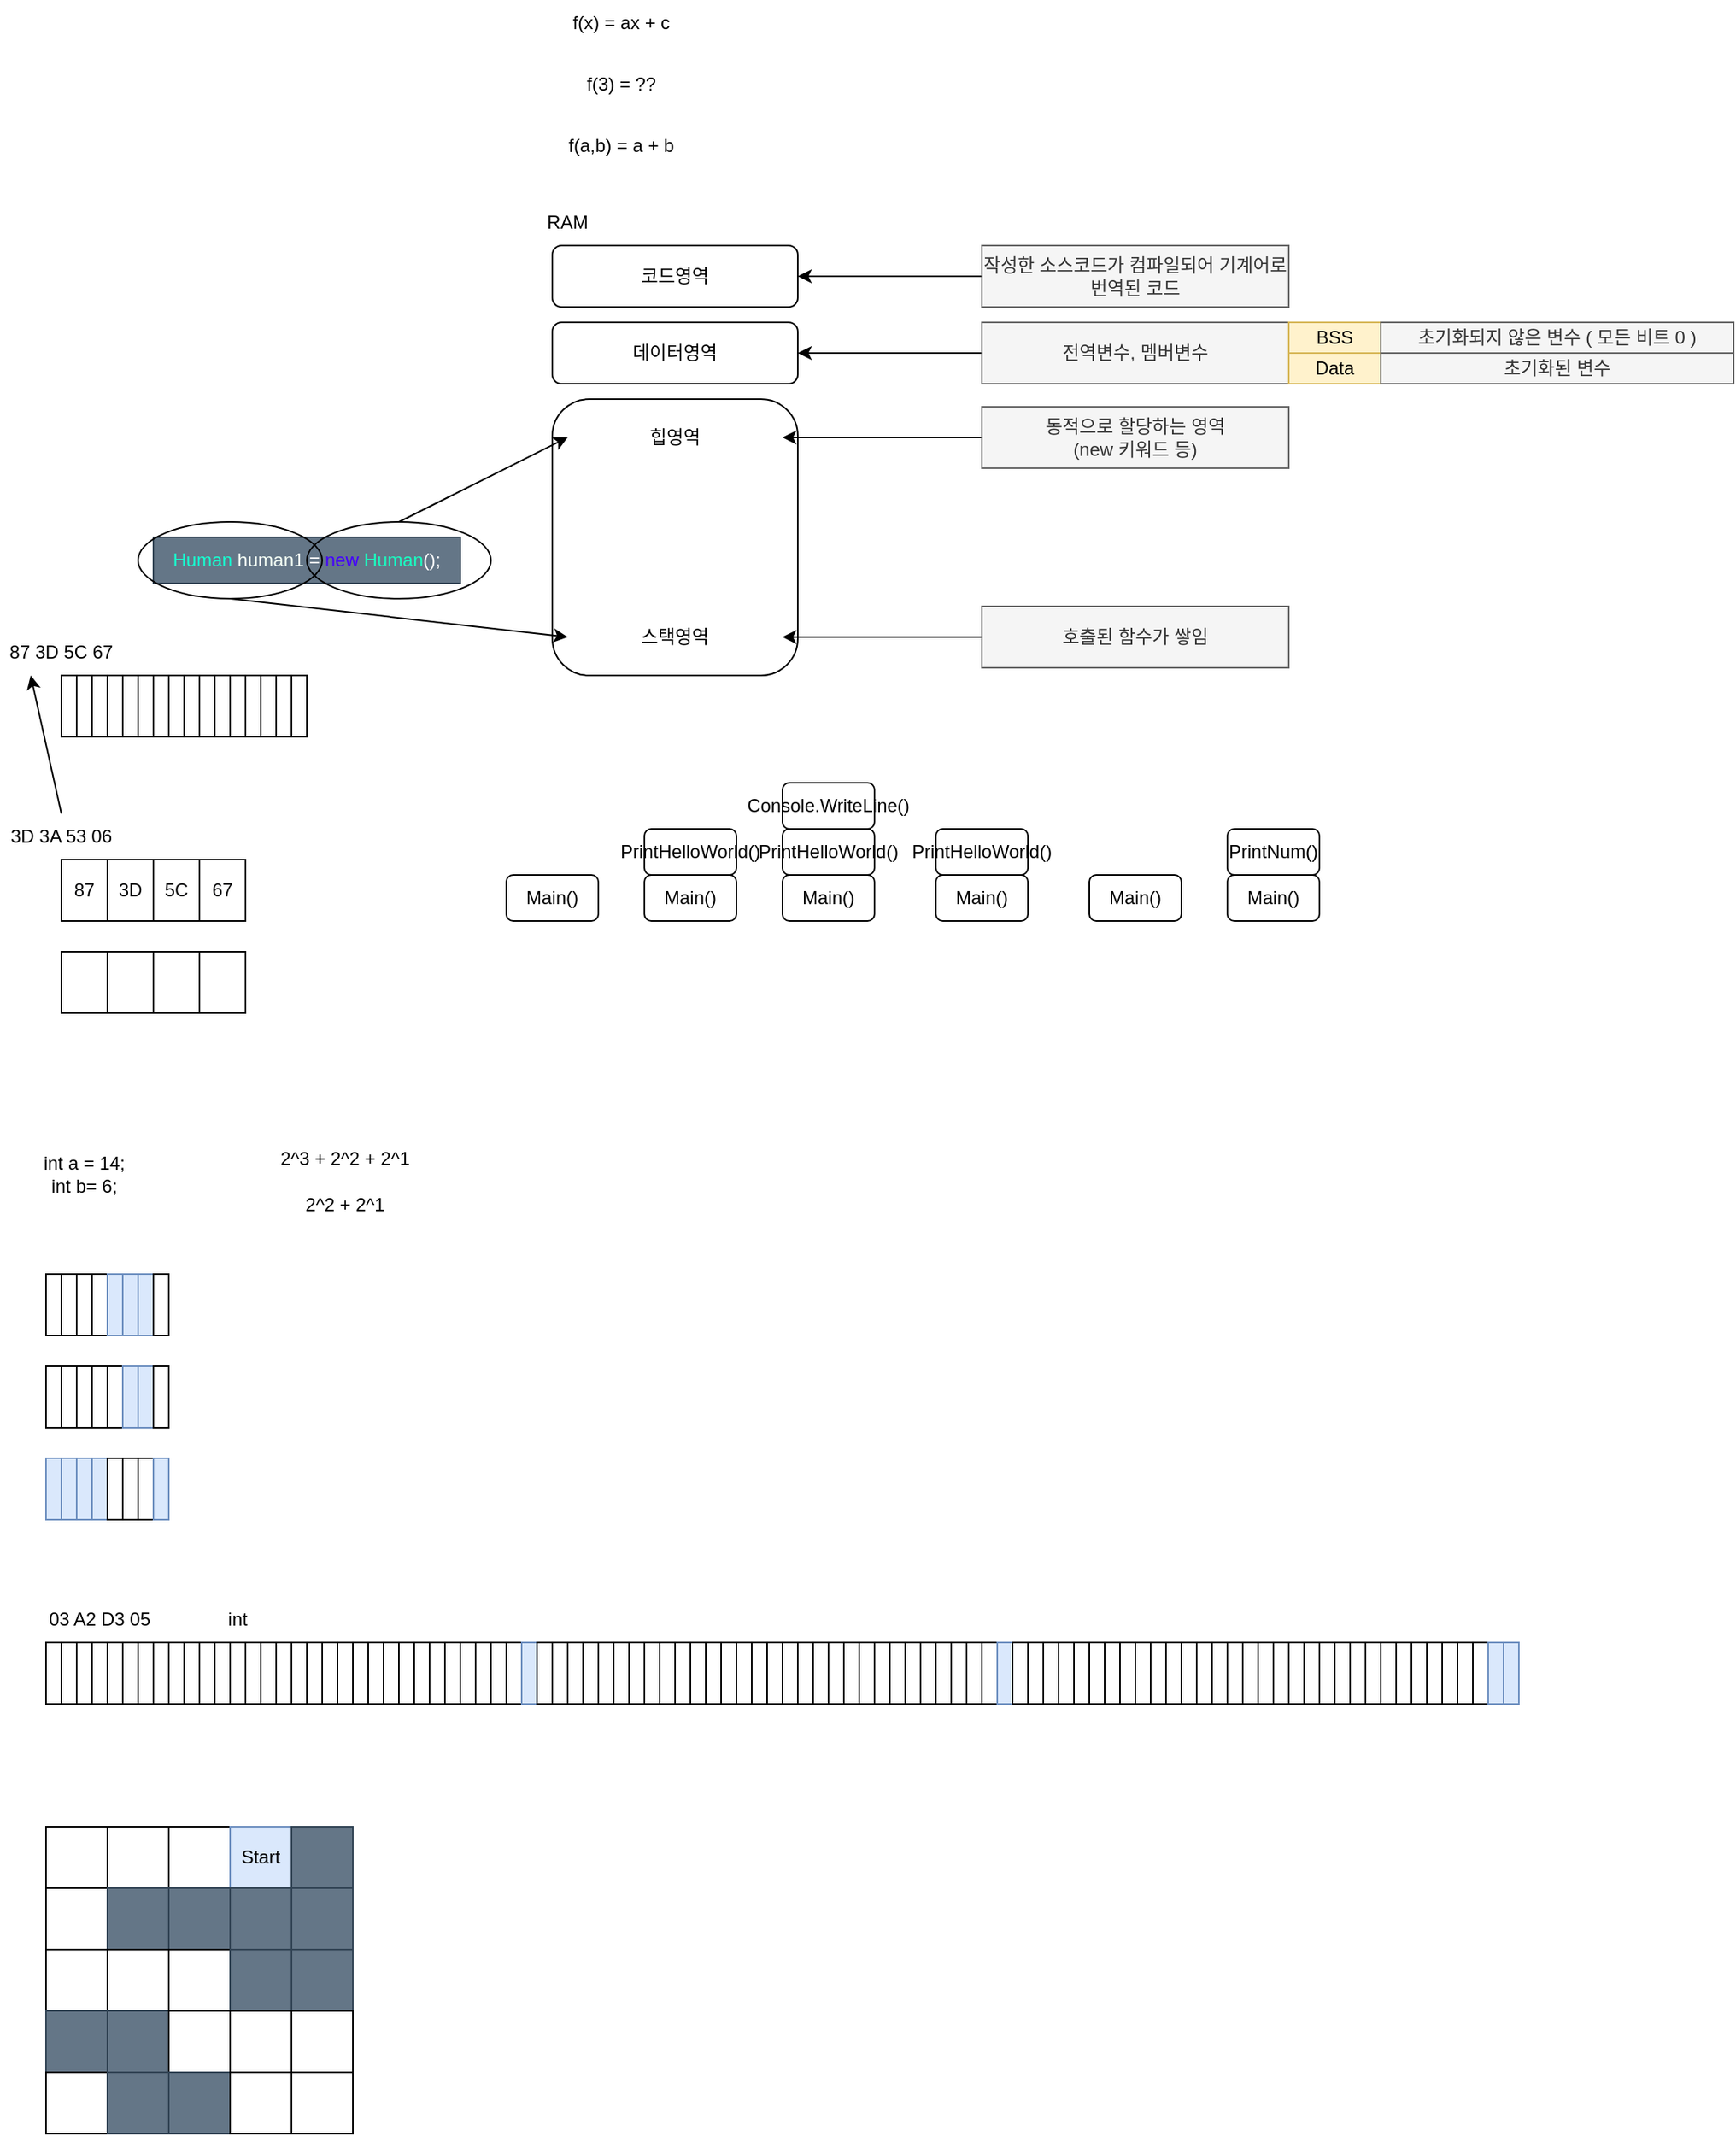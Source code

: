<mxfile version="20.0.3" type="device"><diagram id="a_ahPQTguZi4QuuoHDHk" name="Page-1"><mxGraphModel dx="782" dy="468" grid="1" gridSize="10" guides="1" tooltips="1" connect="1" arrows="1" fold="1" page="1" pageScale="1" pageWidth="827" pageHeight="1169" math="0" shadow="0"><root><mxCell id="0"/><mxCell id="1" parent="0"/><mxCell id="tmlD9ux4jTEtxdXnw0fW-1" value="f(x) = ax + c" style="text;html=1;strokeColor=none;fillColor=none;align=center;verticalAlign=middle;whiteSpace=wrap;rounded=0;" parent="1" vertex="1"><mxGeometry x="330" y="10" width="170" height="30" as="geometry"/></mxCell><mxCell id="tmlD9ux4jTEtxdXnw0fW-2" value="f(3) = ??" style="text;html=1;strokeColor=none;fillColor=none;align=center;verticalAlign=middle;whiteSpace=wrap;rounded=0;" parent="1" vertex="1"><mxGeometry x="330" y="50" width="170" height="30" as="geometry"/></mxCell><mxCell id="tmlD9ux4jTEtxdXnw0fW-3" value="f(a,b) = a + b" style="text;html=1;strokeColor=none;fillColor=none;align=center;verticalAlign=middle;whiteSpace=wrap;rounded=0;" parent="1" vertex="1"><mxGeometry x="330" y="90" width="170" height="30" as="geometry"/></mxCell><mxCell id="jbgrNir4E03c6JGSmlri-2" value="코드영역" style="rounded=1;whiteSpace=wrap;html=1;" parent="1" vertex="1"><mxGeometry x="370" y="170" width="160" height="40" as="geometry"/></mxCell><mxCell id="jbgrNir4E03c6JGSmlri-3" value="데이터영역" style="rounded=1;whiteSpace=wrap;html=1;" parent="1" vertex="1"><mxGeometry x="370" y="220" width="160" height="40" as="geometry"/></mxCell><mxCell id="jbgrNir4E03c6JGSmlri-4" value="" style="rounded=1;whiteSpace=wrap;html=1;" parent="1" vertex="1"><mxGeometry x="370" y="270" width="160" height="180" as="geometry"/></mxCell><mxCell id="jbgrNir4E03c6JGSmlri-5" value="힙영역" style="text;html=1;strokeColor=none;fillColor=none;align=center;verticalAlign=middle;whiteSpace=wrap;rounded=0;" parent="1" vertex="1"><mxGeometry x="380" y="280" width="140" height="30" as="geometry"/></mxCell><mxCell id="jbgrNir4E03c6JGSmlri-7" value="스택영역" style="text;html=1;strokeColor=none;fillColor=none;align=center;verticalAlign=middle;whiteSpace=wrap;rounded=0;" parent="1" vertex="1"><mxGeometry x="380" y="410" width="140" height="30" as="geometry"/></mxCell><mxCell id="jbgrNir4E03c6JGSmlri-8" value="RAM" style="text;html=1;strokeColor=none;fillColor=none;align=center;verticalAlign=middle;whiteSpace=wrap;rounded=0;" parent="1" vertex="1"><mxGeometry x="350" y="140" width="60" height="30" as="geometry"/></mxCell><mxCell id="jbgrNir4E03c6JGSmlri-10" style="edgeStyle=orthogonalEdgeStyle;rounded=0;orthogonalLoop=1;jettySize=auto;html=1;entryX=1;entryY=0.5;entryDx=0;entryDy=0;" parent="1" source="jbgrNir4E03c6JGSmlri-9" target="jbgrNir4E03c6JGSmlri-2" edge="1"><mxGeometry relative="1" as="geometry"/></mxCell><mxCell id="jbgrNir4E03c6JGSmlri-9" value="작성한 소스코드가 컴파일되어 기계어로 번역된 코드" style="text;html=1;align=center;verticalAlign=middle;whiteSpace=wrap;rounded=0;fillColor=#f5f5f5;fontColor=#333333;strokeColor=#666666;" parent="1" vertex="1"><mxGeometry x="650" y="170" width="200" height="40" as="geometry"/></mxCell><mxCell id="jbgrNir4E03c6JGSmlri-12" style="edgeStyle=orthogonalEdgeStyle;rounded=0;orthogonalLoop=1;jettySize=auto;html=1;entryX=1;entryY=0.5;entryDx=0;entryDy=0;" parent="1" source="jbgrNir4E03c6JGSmlri-11" target="jbgrNir4E03c6JGSmlri-3" edge="1"><mxGeometry relative="1" as="geometry"/></mxCell><mxCell id="jbgrNir4E03c6JGSmlri-11" value="전역변수, 멤버변수" style="text;html=1;align=center;verticalAlign=middle;whiteSpace=wrap;rounded=0;fillColor=#f5f5f5;fontColor=#333333;strokeColor=#666666;" parent="1" vertex="1"><mxGeometry x="650" y="220" width="200" height="40" as="geometry"/></mxCell><mxCell id="jbgrNir4E03c6JGSmlri-14" style="edgeStyle=orthogonalEdgeStyle;rounded=0;orthogonalLoop=1;jettySize=auto;html=1;entryX=1;entryY=0.5;entryDx=0;entryDy=0;" parent="1" source="jbgrNir4E03c6JGSmlri-13" target="jbgrNir4E03c6JGSmlri-7" edge="1"><mxGeometry relative="1" as="geometry"/></mxCell><mxCell id="jbgrNir4E03c6JGSmlri-13" value="호출된 함수가 쌓임" style="text;html=1;align=center;verticalAlign=middle;whiteSpace=wrap;rounded=0;fillColor=#f5f5f5;fontColor=#333333;strokeColor=#666666;" parent="1" vertex="1"><mxGeometry x="650" y="405" width="200" height="40" as="geometry"/></mxCell><mxCell id="jbgrNir4E03c6JGSmlri-15" value="Main()" style="rounded=1;whiteSpace=wrap;html=1;" parent="1" vertex="1"><mxGeometry x="340" y="580" width="60" height="30" as="geometry"/></mxCell><mxCell id="jbgrNir4E03c6JGSmlri-19" value="Main()" style="rounded=1;whiteSpace=wrap;html=1;" parent="1" vertex="1"><mxGeometry x="520" y="580" width="60" height="30" as="geometry"/></mxCell><mxCell id="jbgrNir4E03c6JGSmlri-20" value="PrintHelloWorld()" style="rounded=1;whiteSpace=wrap;html=1;" parent="1" vertex="1"><mxGeometry x="520" y="550" width="60" height="30" as="geometry"/></mxCell><mxCell id="jbgrNir4E03c6JGSmlri-21" value="Console.WriteLine()" style="rounded=1;whiteSpace=wrap;html=1;" parent="1" vertex="1"><mxGeometry x="520" y="520" width="60" height="30" as="geometry"/></mxCell><mxCell id="jbgrNir4E03c6JGSmlri-22" value="Main()" style="rounded=1;whiteSpace=wrap;html=1;" parent="1" vertex="1"><mxGeometry x="430" y="580" width="60" height="30" as="geometry"/></mxCell><mxCell id="jbgrNir4E03c6JGSmlri-23" value="PrintHelloWorld()" style="rounded=1;whiteSpace=wrap;html=1;" parent="1" vertex="1"><mxGeometry x="430" y="550" width="60" height="30" as="geometry"/></mxCell><mxCell id="jbgrNir4E03c6JGSmlri-24" value="Main()" style="rounded=1;whiteSpace=wrap;html=1;" parent="1" vertex="1"><mxGeometry x="620" y="580" width="60" height="30" as="geometry"/></mxCell><mxCell id="jbgrNir4E03c6JGSmlri-25" value="PrintHelloWorld()" style="rounded=1;whiteSpace=wrap;html=1;" parent="1" vertex="1"><mxGeometry x="620" y="550" width="60" height="30" as="geometry"/></mxCell><mxCell id="jbgrNir4E03c6JGSmlri-27" value="Main()" style="rounded=1;whiteSpace=wrap;html=1;" parent="1" vertex="1"><mxGeometry x="720" y="580" width="60" height="30" as="geometry"/></mxCell><mxCell id="jbgrNir4E03c6JGSmlri-29" value="Main()" style="rounded=1;whiteSpace=wrap;html=1;" parent="1" vertex="1"><mxGeometry x="810" y="580" width="60" height="30" as="geometry"/></mxCell><mxCell id="jbgrNir4E03c6JGSmlri-30" value="PrintNum()" style="rounded=1;whiteSpace=wrap;html=1;" parent="1" vertex="1"><mxGeometry x="810" y="550" width="60" height="30" as="geometry"/></mxCell><mxCell id="jbgrNir4E03c6JGSmlri-32" style="edgeStyle=orthogonalEdgeStyle;rounded=0;orthogonalLoop=1;jettySize=auto;html=1;" parent="1" source="jbgrNir4E03c6JGSmlri-31" target="jbgrNir4E03c6JGSmlri-5" edge="1"><mxGeometry relative="1" as="geometry"/></mxCell><mxCell id="jbgrNir4E03c6JGSmlri-31" value="동적으로 할당하는 영역 &lt;br&gt;(new 키워드 등)" style="text;html=1;align=center;verticalAlign=middle;whiteSpace=wrap;rounded=0;fillColor=#f5f5f5;fontColor=#333333;strokeColor=#666666;" parent="1" vertex="1"><mxGeometry x="650" y="275" width="200" height="40" as="geometry"/></mxCell><mxCell id="jbgrNir4E03c6JGSmlri-33" value="&lt;font color=&quot;#17ffd1&quot;&gt;Human&lt;/font&gt; &lt;font color=&quot;#f5fff6&quot;&gt;human1&lt;/font&gt; = &lt;font color=&quot;#4400ff&quot;&gt;new &lt;/font&gt;&lt;font color=&quot;#19ffc2&quot;&gt;Human&lt;/font&gt;();" style="text;html=1;strokeColor=#314354;fillColor=#647687;align=center;verticalAlign=middle;whiteSpace=wrap;rounded=0;fontColor=#ffffff;" parent="1" vertex="1"><mxGeometry x="110" y="360" width="200" height="30" as="geometry"/></mxCell><mxCell id="jbgrNir4E03c6JGSmlri-34" value="" style="ellipse;whiteSpace=wrap;html=1;fontColor=#19FFC2;fillColor=none;" parent="1" vertex="1"><mxGeometry x="100" y="350" width="120" height="50" as="geometry"/></mxCell><mxCell id="jbgrNir4E03c6JGSmlri-35" value="" style="endArrow=classic;html=1;rounded=0;fontColor=#19FFC2;exitX=0.5;exitY=1;exitDx=0;exitDy=0;entryX=0;entryY=0.5;entryDx=0;entryDy=0;" parent="1" source="jbgrNir4E03c6JGSmlri-34" target="jbgrNir4E03c6JGSmlri-7" edge="1"><mxGeometry width="50" height="50" relative="1" as="geometry"><mxPoint x="450" y="420" as="sourcePoint"/><mxPoint x="500" y="370" as="targetPoint"/></mxGeometry></mxCell><mxCell id="jbgrNir4E03c6JGSmlri-36" value="" style="ellipse;whiteSpace=wrap;html=1;fontColor=#19FFC2;fillColor=none;" parent="1" vertex="1"><mxGeometry x="210" y="350" width="120" height="50" as="geometry"/></mxCell><mxCell id="jbgrNir4E03c6JGSmlri-37" value="" style="endArrow=classic;html=1;rounded=0;fontColor=#19FFC2;exitX=0.5;exitY=0;exitDx=0;exitDy=0;entryX=0;entryY=0.5;entryDx=0;entryDy=0;" parent="1" source="jbgrNir4E03c6JGSmlri-36" target="jbgrNir4E03c6JGSmlri-5" edge="1"><mxGeometry width="50" height="50" relative="1" as="geometry"><mxPoint x="450" y="420" as="sourcePoint"/><mxPoint x="500" y="370" as="targetPoint"/></mxGeometry></mxCell><mxCell id="jbgrNir4E03c6JGSmlri-41" value="87" style="rounded=0;whiteSpace=wrap;html=1;fontColor=#09090A;fillColor=none;" parent="1" vertex="1"><mxGeometry x="50" y="570" width="30" height="40" as="geometry"/></mxCell><mxCell id="jbgrNir4E03c6JGSmlri-42" value="" style="rounded=0;whiteSpace=wrap;html=1;fontColor=#19FFC2;fillColor=none;" parent="1" vertex="1"><mxGeometry x="50" y="450" width="10" height="40" as="geometry"/></mxCell><mxCell id="jbgrNir4E03c6JGSmlri-43" value="" style="rounded=0;whiteSpace=wrap;html=1;fontColor=#19FFC2;fillColor=none;" parent="1" vertex="1"><mxGeometry x="60" y="450" width="10" height="40" as="geometry"/></mxCell><mxCell id="jbgrNir4E03c6JGSmlri-44" value="" style="rounded=0;whiteSpace=wrap;html=1;fontColor=#19FFC2;fillColor=none;" parent="1" vertex="1"><mxGeometry x="70" y="450" width="10" height="40" as="geometry"/></mxCell><mxCell id="jbgrNir4E03c6JGSmlri-45" value="" style="rounded=0;whiteSpace=wrap;html=1;fontColor=#19FFC2;fillColor=none;" parent="1" vertex="1"><mxGeometry x="80" y="450" width="10" height="40" as="geometry"/></mxCell><mxCell id="jbgrNir4E03c6JGSmlri-46" value="" style="rounded=0;whiteSpace=wrap;html=1;fontColor=#19FFC2;fillColor=none;" parent="1" vertex="1"><mxGeometry x="90" y="450" width="10" height="40" as="geometry"/></mxCell><mxCell id="jbgrNir4E03c6JGSmlri-47" value="" style="rounded=0;whiteSpace=wrap;html=1;fontColor=#19FFC2;fillColor=none;" parent="1" vertex="1"><mxGeometry x="100" y="450" width="10" height="40" as="geometry"/></mxCell><mxCell id="jbgrNir4E03c6JGSmlri-48" value="" style="rounded=0;whiteSpace=wrap;html=1;fontColor=#19FFC2;fillColor=none;" parent="1" vertex="1"><mxGeometry x="110" y="450" width="10" height="40" as="geometry"/></mxCell><mxCell id="jbgrNir4E03c6JGSmlri-49" value="" style="rounded=0;whiteSpace=wrap;html=1;fontColor=#19FFC2;fillColor=none;" parent="1" vertex="1"><mxGeometry x="120" y="450" width="10" height="40" as="geometry"/></mxCell><mxCell id="jbgrNir4E03c6JGSmlri-50" value="" style="rounded=0;whiteSpace=wrap;html=1;fontColor=#19FFC2;fillColor=none;" parent="1" vertex="1"><mxGeometry x="130" y="450" width="10" height="40" as="geometry"/></mxCell><mxCell id="jbgrNir4E03c6JGSmlri-51" value="" style="rounded=0;whiteSpace=wrap;html=1;fontColor=#19FFC2;fillColor=none;" parent="1" vertex="1"><mxGeometry x="140" y="450" width="10" height="40" as="geometry"/></mxCell><mxCell id="jbgrNir4E03c6JGSmlri-52" value="" style="rounded=0;whiteSpace=wrap;html=1;fontColor=#19FFC2;fillColor=none;" parent="1" vertex="1"><mxGeometry x="150" y="450" width="10" height="40" as="geometry"/></mxCell><mxCell id="jbgrNir4E03c6JGSmlri-53" value="" style="rounded=0;whiteSpace=wrap;html=1;fontColor=#19FFC2;fillColor=none;" parent="1" vertex="1"><mxGeometry x="160" y="450" width="10" height="40" as="geometry"/></mxCell><mxCell id="jbgrNir4E03c6JGSmlri-54" value="" style="rounded=0;whiteSpace=wrap;html=1;fontColor=#19FFC2;fillColor=none;" parent="1" vertex="1"><mxGeometry x="170" y="450" width="10" height="40" as="geometry"/></mxCell><mxCell id="jbgrNir4E03c6JGSmlri-55" value="" style="rounded=0;whiteSpace=wrap;html=1;fontColor=#19FFC2;fillColor=none;" parent="1" vertex="1"><mxGeometry x="180" y="450" width="10" height="40" as="geometry"/></mxCell><mxCell id="jbgrNir4E03c6JGSmlri-56" value="" style="rounded=0;whiteSpace=wrap;html=1;fontColor=#19FFC2;fillColor=none;" parent="1" vertex="1"><mxGeometry x="190" y="450" width="10" height="40" as="geometry"/></mxCell><mxCell id="jbgrNir4E03c6JGSmlri-57" value="" style="rounded=0;whiteSpace=wrap;html=1;fontColor=#19FFC2;fillColor=none;" parent="1" vertex="1"><mxGeometry x="200" y="450" width="10" height="40" as="geometry"/></mxCell><mxCell id="jbgrNir4E03c6JGSmlri-58" value="3D 3A 53 06" style="text;html=1;strokeColor=none;fillColor=none;align=center;verticalAlign=middle;whiteSpace=wrap;rounded=0;fontColor=#000000;" parent="1" vertex="1"><mxGeometry x="10" y="540" width="80" height="30" as="geometry"/></mxCell><mxCell id="jbgrNir4E03c6JGSmlri-59" value="87 3D 5C 67" style="text;html=1;strokeColor=none;fillColor=none;align=center;verticalAlign=middle;whiteSpace=wrap;rounded=0;fontColor=#000000;" parent="1" vertex="1"><mxGeometry x="10" y="420" width="80" height="30" as="geometry"/></mxCell><mxCell id="jbgrNir4E03c6JGSmlri-61" value="" style="endArrow=classic;html=1;rounded=0;fontColor=#000000;exitX=0.5;exitY=0;exitDx=0;exitDy=0;entryX=0.25;entryY=1;entryDx=0;entryDy=0;" parent="1" source="jbgrNir4E03c6JGSmlri-58" target="jbgrNir4E03c6JGSmlri-59" edge="1"><mxGeometry width="50" height="50" relative="1" as="geometry"><mxPoint x="200" y="540" as="sourcePoint"/><mxPoint x="330" y="420" as="targetPoint"/></mxGeometry></mxCell><mxCell id="jbgrNir4E03c6JGSmlri-62" value="3D" style="rounded=0;whiteSpace=wrap;html=1;fontColor=#09090A;fillColor=none;" parent="1" vertex="1"><mxGeometry x="80" y="570" width="30" height="40" as="geometry"/></mxCell><mxCell id="jbgrNir4E03c6JGSmlri-63" value="5C" style="rounded=0;whiteSpace=wrap;html=1;fontColor=#09090A;fillColor=none;" parent="1" vertex="1"><mxGeometry x="110" y="570" width="30" height="40" as="geometry"/></mxCell><mxCell id="jbgrNir4E03c6JGSmlri-64" value="67" style="rounded=0;whiteSpace=wrap;html=1;fontColor=#09090A;fillColor=none;" parent="1" vertex="1"><mxGeometry x="140" y="570" width="30" height="40" as="geometry"/></mxCell><mxCell id="jbgrNir4E03c6JGSmlri-65" value="" style="rounded=0;whiteSpace=wrap;html=1;fontColor=#09090A;fillColor=none;" parent="1" vertex="1"><mxGeometry x="50" y="630" width="30" height="40" as="geometry"/></mxCell><mxCell id="jbgrNir4E03c6JGSmlri-66" value="" style="rounded=0;whiteSpace=wrap;html=1;fontColor=#09090A;fillColor=none;" parent="1" vertex="1"><mxGeometry x="80" y="630" width="30" height="40" as="geometry"/></mxCell><mxCell id="jbgrNir4E03c6JGSmlri-67" value="" style="rounded=0;whiteSpace=wrap;html=1;fontColor=#09090A;fillColor=none;" parent="1" vertex="1"><mxGeometry x="110" y="630" width="30" height="40" as="geometry"/></mxCell><mxCell id="jbgrNir4E03c6JGSmlri-68" value="" style="rounded=0;whiteSpace=wrap;html=1;fontColor=#09090A;fillColor=none;" parent="1" vertex="1"><mxGeometry x="140" y="630" width="30" height="40" as="geometry"/></mxCell><mxCell id="Fd-JroMLScFdDTLRKjD6-1" value="BSS" style="text;html=1;strokeColor=#d6b656;fillColor=#fff2cc;align=center;verticalAlign=middle;whiteSpace=wrap;rounded=0;" parent="1" vertex="1"><mxGeometry x="850" y="220" width="60" height="20" as="geometry"/></mxCell><mxCell id="Fd-JroMLScFdDTLRKjD6-2" value="Data" style="text;html=1;strokeColor=#d6b656;fillColor=#fff2cc;align=center;verticalAlign=middle;whiteSpace=wrap;rounded=0;" parent="1" vertex="1"><mxGeometry x="850" y="240" width="60" height="20" as="geometry"/></mxCell><mxCell id="Fd-JroMLScFdDTLRKjD6-3" value="초기화되지 않은 변수 ( 모든 비트 0 )" style="text;html=1;align=center;verticalAlign=middle;whiteSpace=wrap;rounded=0;fillColor=#f5f5f5;fontColor=#333333;strokeColor=#666666;" parent="1" vertex="1"><mxGeometry x="910" y="220" width="230" height="20" as="geometry"/></mxCell><mxCell id="Fd-JroMLScFdDTLRKjD6-4" value="초기화된 변수" style="text;html=1;align=center;verticalAlign=middle;whiteSpace=wrap;rounded=0;fillColor=#f5f5f5;fontColor=#333333;strokeColor=#666666;" parent="1" vertex="1"><mxGeometry x="910" y="240" width="230" height="20" as="geometry"/></mxCell><mxCell id="Fd-JroMLScFdDTLRKjD6-5" value="int a = 14;&lt;br&gt;int b= 6;" style="text;html=1;strokeColor=none;fillColor=none;align=center;verticalAlign=middle;whiteSpace=wrap;rounded=0;" parent="1" vertex="1"><mxGeometry x="35" y="760" width="60" height="30" as="geometry"/></mxCell><mxCell id="Fd-JroMLScFdDTLRKjD6-6" value="" style="rounded=0;whiteSpace=wrap;html=1;" parent="1" vertex="1"><mxGeometry x="40" y="840" width="10" height="40" as="geometry"/></mxCell><mxCell id="Fd-JroMLScFdDTLRKjD6-7" value="" style="rounded=0;whiteSpace=wrap;html=1;" parent="1" vertex="1"><mxGeometry x="50" y="840" width="10" height="40" as="geometry"/></mxCell><mxCell id="Fd-JroMLScFdDTLRKjD6-8" value="" style="rounded=0;whiteSpace=wrap;html=1;" parent="1" vertex="1"><mxGeometry x="60" y="840" width="10" height="40" as="geometry"/></mxCell><mxCell id="Fd-JroMLScFdDTLRKjD6-9" value="" style="rounded=0;whiteSpace=wrap;html=1;" parent="1" vertex="1"><mxGeometry x="70" y="840" width="10" height="40" as="geometry"/></mxCell><mxCell id="Fd-JroMLScFdDTLRKjD6-10" value="" style="rounded=0;whiteSpace=wrap;html=1;fillColor=#dae8fc;strokeColor=#6c8ebf;" parent="1" vertex="1"><mxGeometry x="80" y="840" width="10" height="40" as="geometry"/></mxCell><mxCell id="Fd-JroMLScFdDTLRKjD6-11" value="" style="rounded=0;whiteSpace=wrap;html=1;fillColor=#dae8fc;strokeColor=#6c8ebf;" parent="1" vertex="1"><mxGeometry x="90" y="840" width="10" height="40" as="geometry"/></mxCell><mxCell id="Fd-JroMLScFdDTLRKjD6-12" value="" style="rounded=0;whiteSpace=wrap;html=1;fillColor=#dae8fc;strokeColor=#6c8ebf;" parent="1" vertex="1"><mxGeometry x="100" y="840" width="10" height="40" as="geometry"/></mxCell><mxCell id="Fd-JroMLScFdDTLRKjD6-13" value="" style="rounded=0;whiteSpace=wrap;html=1;" parent="1" vertex="1"><mxGeometry x="110" y="840" width="10" height="40" as="geometry"/></mxCell><mxCell id="Fd-JroMLScFdDTLRKjD6-14" value="2^3 + 2^2 + 2^1" style="text;html=1;strokeColor=none;fillColor=none;align=center;verticalAlign=middle;whiteSpace=wrap;rounded=0;" parent="1" vertex="1"><mxGeometry x="180" y="750" width="110" height="30" as="geometry"/></mxCell><mxCell id="Fd-JroMLScFdDTLRKjD6-15" value="2^2 + 2^1" style="text;html=1;strokeColor=none;fillColor=none;align=center;verticalAlign=middle;whiteSpace=wrap;rounded=0;" parent="1" vertex="1"><mxGeometry x="180" y="780" width="110" height="30" as="geometry"/></mxCell><mxCell id="Fd-JroMLScFdDTLRKjD6-16" value="" style="rounded=0;whiteSpace=wrap;html=1;" parent="1" vertex="1"><mxGeometry x="40" y="900" width="10" height="40" as="geometry"/></mxCell><mxCell id="Fd-JroMLScFdDTLRKjD6-17" value="" style="rounded=0;whiteSpace=wrap;html=1;" parent="1" vertex="1"><mxGeometry x="50" y="900" width="10" height="40" as="geometry"/></mxCell><mxCell id="Fd-JroMLScFdDTLRKjD6-18" value="" style="rounded=0;whiteSpace=wrap;html=1;" parent="1" vertex="1"><mxGeometry x="60" y="900" width="10" height="40" as="geometry"/></mxCell><mxCell id="Fd-JroMLScFdDTLRKjD6-19" value="" style="rounded=0;whiteSpace=wrap;html=1;" parent="1" vertex="1"><mxGeometry x="70" y="900" width="10" height="40" as="geometry"/></mxCell><mxCell id="Fd-JroMLScFdDTLRKjD6-20" value="" style="rounded=0;whiteSpace=wrap;html=1;" parent="1" vertex="1"><mxGeometry x="80" y="900" width="10" height="40" as="geometry"/></mxCell><mxCell id="Fd-JroMLScFdDTLRKjD6-21" value="" style="rounded=0;whiteSpace=wrap;html=1;fillColor=#dae8fc;strokeColor=#6c8ebf;" parent="1" vertex="1"><mxGeometry x="90" y="900" width="10" height="40" as="geometry"/></mxCell><mxCell id="Fd-JroMLScFdDTLRKjD6-22" value="" style="rounded=0;whiteSpace=wrap;html=1;fillColor=#dae8fc;strokeColor=#6c8ebf;" parent="1" vertex="1"><mxGeometry x="100" y="900" width="10" height="40" as="geometry"/></mxCell><mxCell id="Fd-JroMLScFdDTLRKjD6-23" value="" style="rounded=0;whiteSpace=wrap;html=1;" parent="1" vertex="1"><mxGeometry x="110" y="900" width="10" height="40" as="geometry"/></mxCell><mxCell id="Fd-JroMLScFdDTLRKjD6-24" value="" style="rounded=0;whiteSpace=wrap;html=1;fillColor=#dae8fc;strokeColor=#6c8ebf;" parent="1" vertex="1"><mxGeometry x="40" y="960" width="10" height="40" as="geometry"/></mxCell><mxCell id="Fd-JroMLScFdDTLRKjD6-25" value="" style="rounded=0;whiteSpace=wrap;html=1;fillColor=#dae8fc;strokeColor=#6c8ebf;" parent="1" vertex="1"><mxGeometry x="50" y="960" width="10" height="40" as="geometry"/></mxCell><mxCell id="Fd-JroMLScFdDTLRKjD6-26" value="" style="rounded=0;whiteSpace=wrap;html=1;fillColor=#dae8fc;strokeColor=#6c8ebf;" parent="1" vertex="1"><mxGeometry x="60" y="960" width="10" height="40" as="geometry"/></mxCell><mxCell id="Fd-JroMLScFdDTLRKjD6-27" value="" style="rounded=0;whiteSpace=wrap;html=1;fillColor=#dae8fc;strokeColor=#6c8ebf;" parent="1" vertex="1"><mxGeometry x="70" y="960" width="10" height="40" as="geometry"/></mxCell><mxCell id="Fd-JroMLScFdDTLRKjD6-28" value="" style="rounded=0;whiteSpace=wrap;html=1;" parent="1" vertex="1"><mxGeometry x="80" y="960" width="10" height="40" as="geometry"/></mxCell><mxCell id="Fd-JroMLScFdDTLRKjD6-29" value="" style="rounded=0;whiteSpace=wrap;html=1;" parent="1" vertex="1"><mxGeometry x="90" y="960" width="10" height="40" as="geometry"/></mxCell><mxCell id="Fd-JroMLScFdDTLRKjD6-30" value="" style="rounded=0;whiteSpace=wrap;html=1;" parent="1" vertex="1"><mxGeometry x="100" y="960" width="10" height="40" as="geometry"/></mxCell><mxCell id="Fd-JroMLScFdDTLRKjD6-31" value="" style="rounded=0;whiteSpace=wrap;html=1;fillColor=#dae8fc;strokeColor=#6c8ebf;" parent="1" vertex="1"><mxGeometry x="110" y="960" width="10" height="40" as="geometry"/></mxCell><mxCell id="kUgQlTjE-qGRLvsf7IAG-2" value="" style="rounded=0;whiteSpace=wrap;html=1;" parent="1" vertex="1"><mxGeometry x="40" y="1080" width="10" height="40" as="geometry"/></mxCell><mxCell id="kUgQlTjE-qGRLvsf7IAG-3" value="" style="rounded=0;whiteSpace=wrap;html=1;" parent="1" vertex="1"><mxGeometry x="50" y="1080" width="10" height="40" as="geometry"/></mxCell><mxCell id="kUgQlTjE-qGRLvsf7IAG-4" value="" style="rounded=0;whiteSpace=wrap;html=1;" parent="1" vertex="1"><mxGeometry x="60" y="1080" width="10" height="40" as="geometry"/></mxCell><mxCell id="kUgQlTjE-qGRLvsf7IAG-5" value="" style="rounded=0;whiteSpace=wrap;html=1;" parent="1" vertex="1"><mxGeometry x="70" y="1080" width="10" height="40" as="geometry"/></mxCell><mxCell id="kUgQlTjE-qGRLvsf7IAG-6" value="" style="rounded=0;whiteSpace=wrap;html=1;" parent="1" vertex="1"><mxGeometry x="80" y="1080" width="10" height="40" as="geometry"/></mxCell><mxCell id="kUgQlTjE-qGRLvsf7IAG-7" value="" style="rounded=0;whiteSpace=wrap;html=1;" parent="1" vertex="1"><mxGeometry x="90" y="1080" width="10" height="40" as="geometry"/></mxCell><mxCell id="kUgQlTjE-qGRLvsf7IAG-8" value="" style="rounded=0;whiteSpace=wrap;html=1;" parent="1" vertex="1"><mxGeometry x="100" y="1080" width="10" height="40" as="geometry"/></mxCell><mxCell id="kUgQlTjE-qGRLvsf7IAG-9" value="" style="rounded=0;whiteSpace=wrap;html=1;" parent="1" vertex="1"><mxGeometry x="110" y="1080" width="10" height="40" as="geometry"/></mxCell><mxCell id="kUgQlTjE-qGRLvsf7IAG-11" value="int" style="text;html=1;strokeColor=none;fillColor=none;align=center;verticalAlign=middle;whiteSpace=wrap;rounded=0;" parent="1" vertex="1"><mxGeometry x="135" y="1050" width="60" height="30" as="geometry"/></mxCell><mxCell id="kUgQlTjE-qGRLvsf7IAG-12" value="" style="rounded=0;whiteSpace=wrap;html=1;" parent="1" vertex="1"><mxGeometry x="120" y="1080" width="10" height="40" as="geometry"/></mxCell><mxCell id="kUgQlTjE-qGRLvsf7IAG-13" value="" style="rounded=0;whiteSpace=wrap;html=1;" parent="1" vertex="1"><mxGeometry x="130" y="1080" width="10" height="40" as="geometry"/></mxCell><mxCell id="kUgQlTjE-qGRLvsf7IAG-14" value="" style="rounded=0;whiteSpace=wrap;html=1;" parent="1" vertex="1"><mxGeometry x="140" y="1080" width="10" height="40" as="geometry"/></mxCell><mxCell id="kUgQlTjE-qGRLvsf7IAG-15" value="" style="rounded=0;whiteSpace=wrap;html=1;" parent="1" vertex="1"><mxGeometry x="150" y="1080" width="10" height="40" as="geometry"/></mxCell><mxCell id="kUgQlTjE-qGRLvsf7IAG-16" value="" style="rounded=0;whiteSpace=wrap;html=1;" parent="1" vertex="1"><mxGeometry x="160" y="1080" width="10" height="40" as="geometry"/></mxCell><mxCell id="kUgQlTjE-qGRLvsf7IAG-17" value="" style="rounded=0;whiteSpace=wrap;html=1;" parent="1" vertex="1"><mxGeometry x="170" y="1080" width="10" height="40" as="geometry"/></mxCell><mxCell id="kUgQlTjE-qGRLvsf7IAG-18" value="" style="rounded=0;whiteSpace=wrap;html=1;" parent="1" vertex="1"><mxGeometry x="180" y="1080" width="10" height="40" as="geometry"/></mxCell><mxCell id="kUgQlTjE-qGRLvsf7IAG-19" value="" style="rounded=0;whiteSpace=wrap;html=1;" parent="1" vertex="1"><mxGeometry x="190" y="1080" width="10" height="40" as="geometry"/></mxCell><mxCell id="kUgQlTjE-qGRLvsf7IAG-20" value="" style="rounded=0;whiteSpace=wrap;html=1;" parent="1" vertex="1"><mxGeometry x="200" y="1080" width="10" height="40" as="geometry"/></mxCell><mxCell id="kUgQlTjE-qGRLvsf7IAG-21" value="" style="rounded=0;whiteSpace=wrap;html=1;" parent="1" vertex="1"><mxGeometry x="210" y="1080" width="10" height="40" as="geometry"/></mxCell><mxCell id="kUgQlTjE-qGRLvsf7IAG-22" value="" style="rounded=0;whiteSpace=wrap;html=1;" parent="1" vertex="1"><mxGeometry x="220" y="1080" width="10" height="40" as="geometry"/></mxCell><mxCell id="kUgQlTjE-qGRLvsf7IAG-23" value="" style="rounded=0;whiteSpace=wrap;html=1;" parent="1" vertex="1"><mxGeometry x="230" y="1080" width="10" height="40" as="geometry"/></mxCell><mxCell id="kUgQlTjE-qGRLvsf7IAG-24" value="" style="rounded=0;whiteSpace=wrap;html=1;" parent="1" vertex="1"><mxGeometry x="240" y="1080" width="10" height="40" as="geometry"/></mxCell><mxCell id="kUgQlTjE-qGRLvsf7IAG-25" value="" style="rounded=0;whiteSpace=wrap;html=1;" parent="1" vertex="1"><mxGeometry x="250" y="1080" width="10" height="40" as="geometry"/></mxCell><mxCell id="kUgQlTjE-qGRLvsf7IAG-26" value="" style="rounded=0;whiteSpace=wrap;html=1;" parent="1" vertex="1"><mxGeometry x="260" y="1080" width="10" height="40" as="geometry"/></mxCell><mxCell id="kUgQlTjE-qGRLvsf7IAG-27" value="" style="rounded=0;whiteSpace=wrap;html=1;" parent="1" vertex="1"><mxGeometry x="270" y="1080" width="10" height="40" as="geometry"/></mxCell><mxCell id="kUgQlTjE-qGRLvsf7IAG-28" value="" style="rounded=0;whiteSpace=wrap;html=1;" parent="1" vertex="1"><mxGeometry x="280" y="1080" width="10" height="40" as="geometry"/></mxCell><mxCell id="kUgQlTjE-qGRLvsf7IAG-29" value="" style="rounded=0;whiteSpace=wrap;html=1;" parent="1" vertex="1"><mxGeometry x="290" y="1080" width="10" height="40" as="geometry"/></mxCell><mxCell id="kUgQlTjE-qGRLvsf7IAG-30" value="" style="rounded=0;whiteSpace=wrap;html=1;" parent="1" vertex="1"><mxGeometry x="300" y="1080" width="10" height="40" as="geometry"/></mxCell><mxCell id="kUgQlTjE-qGRLvsf7IAG-31" value="" style="rounded=0;whiteSpace=wrap;html=1;" parent="1" vertex="1"><mxGeometry x="310" y="1080" width="10" height="40" as="geometry"/></mxCell><mxCell id="kUgQlTjE-qGRLvsf7IAG-32" value="" style="rounded=0;whiteSpace=wrap;html=1;" parent="1" vertex="1"><mxGeometry x="320" y="1080" width="10" height="40" as="geometry"/></mxCell><mxCell id="kUgQlTjE-qGRLvsf7IAG-33" value="" style="rounded=0;whiteSpace=wrap;html=1;" parent="1" vertex="1"><mxGeometry x="330" y="1080" width="10" height="40" as="geometry"/></mxCell><mxCell id="kUgQlTjE-qGRLvsf7IAG-34" value="" style="rounded=0;whiteSpace=wrap;html=1;" parent="1" vertex="1"><mxGeometry x="340" y="1080" width="10" height="40" as="geometry"/></mxCell><mxCell id="kUgQlTjE-qGRLvsf7IAG-35" value="" style="rounded=0;whiteSpace=wrap;html=1;fillColor=#dae8fc;strokeColor=#6c8ebf;" parent="1" vertex="1"><mxGeometry x="350" y="1080" width="10" height="40" as="geometry"/></mxCell><mxCell id="kUgQlTjE-qGRLvsf7IAG-36" value="" style="rounded=0;whiteSpace=wrap;html=1;" parent="1" vertex="1"><mxGeometry x="360" y="1080" width="10" height="40" as="geometry"/></mxCell><mxCell id="kUgQlTjE-qGRLvsf7IAG-37" value="" style="rounded=0;whiteSpace=wrap;html=1;" parent="1" vertex="1"><mxGeometry x="370" y="1080" width="10" height="40" as="geometry"/></mxCell><mxCell id="kUgQlTjE-qGRLvsf7IAG-38" value="" style="rounded=0;whiteSpace=wrap;html=1;" parent="1" vertex="1"><mxGeometry x="380" y="1080" width="10" height="40" as="geometry"/></mxCell><mxCell id="kUgQlTjE-qGRLvsf7IAG-39" value="" style="rounded=0;whiteSpace=wrap;html=1;" parent="1" vertex="1"><mxGeometry x="390" y="1080" width="10" height="40" as="geometry"/></mxCell><mxCell id="kUgQlTjE-qGRLvsf7IAG-40" value="" style="rounded=0;whiteSpace=wrap;html=1;" parent="1" vertex="1"><mxGeometry x="400" y="1080" width="10" height="40" as="geometry"/></mxCell><mxCell id="kUgQlTjE-qGRLvsf7IAG-41" value="" style="rounded=0;whiteSpace=wrap;html=1;" parent="1" vertex="1"><mxGeometry x="410" y="1080" width="10" height="40" as="geometry"/></mxCell><mxCell id="kUgQlTjE-qGRLvsf7IAG-42" value="" style="rounded=0;whiteSpace=wrap;html=1;" parent="1" vertex="1"><mxGeometry x="420" y="1080" width="10" height="40" as="geometry"/></mxCell><mxCell id="kUgQlTjE-qGRLvsf7IAG-43" value="" style="rounded=0;whiteSpace=wrap;html=1;" parent="1" vertex="1"><mxGeometry x="430" y="1080" width="10" height="40" as="geometry"/></mxCell><mxCell id="kUgQlTjE-qGRLvsf7IAG-44" value="" style="rounded=0;whiteSpace=wrap;html=1;" parent="1" vertex="1"><mxGeometry x="440" y="1080" width="10" height="40" as="geometry"/></mxCell><mxCell id="kUgQlTjE-qGRLvsf7IAG-45" value="" style="rounded=0;whiteSpace=wrap;html=1;" parent="1" vertex="1"><mxGeometry x="450" y="1080" width="10" height="40" as="geometry"/></mxCell><mxCell id="kUgQlTjE-qGRLvsf7IAG-46" value="" style="rounded=0;whiteSpace=wrap;html=1;" parent="1" vertex="1"><mxGeometry x="460" y="1080" width="10" height="40" as="geometry"/></mxCell><mxCell id="kUgQlTjE-qGRLvsf7IAG-47" value="" style="rounded=0;whiteSpace=wrap;html=1;" parent="1" vertex="1"><mxGeometry x="470" y="1080" width="10" height="40" as="geometry"/></mxCell><mxCell id="kUgQlTjE-qGRLvsf7IAG-48" value="" style="rounded=0;whiteSpace=wrap;html=1;" parent="1" vertex="1"><mxGeometry x="480" y="1080" width="10" height="40" as="geometry"/></mxCell><mxCell id="kUgQlTjE-qGRLvsf7IAG-49" value="" style="rounded=0;whiteSpace=wrap;html=1;" parent="1" vertex="1"><mxGeometry x="490" y="1080" width="10" height="40" as="geometry"/></mxCell><mxCell id="kUgQlTjE-qGRLvsf7IAG-50" value="" style="rounded=0;whiteSpace=wrap;html=1;" parent="1" vertex="1"><mxGeometry x="500" y="1080" width="10" height="40" as="geometry"/></mxCell><mxCell id="kUgQlTjE-qGRLvsf7IAG-51" value="" style="rounded=0;whiteSpace=wrap;html=1;" parent="1" vertex="1"><mxGeometry x="510" y="1080" width="10" height="40" as="geometry"/></mxCell><mxCell id="kUgQlTjE-qGRLvsf7IAG-52" value="" style="rounded=0;whiteSpace=wrap;html=1;" parent="1" vertex="1"><mxGeometry x="520" y="1080" width="10" height="40" as="geometry"/></mxCell><mxCell id="kUgQlTjE-qGRLvsf7IAG-53" value="" style="rounded=0;whiteSpace=wrap;html=1;" parent="1" vertex="1"><mxGeometry x="530" y="1080" width="10" height="40" as="geometry"/></mxCell><mxCell id="kUgQlTjE-qGRLvsf7IAG-54" value="" style="rounded=0;whiteSpace=wrap;html=1;" parent="1" vertex="1"><mxGeometry x="540" y="1080" width="10" height="40" as="geometry"/></mxCell><mxCell id="kUgQlTjE-qGRLvsf7IAG-55" value="" style="rounded=0;whiteSpace=wrap;html=1;" parent="1" vertex="1"><mxGeometry x="550" y="1080" width="10" height="40" as="geometry"/></mxCell><mxCell id="kUgQlTjE-qGRLvsf7IAG-56" value="" style="rounded=0;whiteSpace=wrap;html=1;" parent="1" vertex="1"><mxGeometry x="560" y="1080" width="10" height="40" as="geometry"/></mxCell><mxCell id="kUgQlTjE-qGRLvsf7IAG-57" value="" style="rounded=0;whiteSpace=wrap;html=1;" parent="1" vertex="1"><mxGeometry x="570" y="1080" width="10" height="40" as="geometry"/></mxCell><mxCell id="kUgQlTjE-qGRLvsf7IAG-58" value="" style="rounded=0;whiteSpace=wrap;html=1;" parent="1" vertex="1"><mxGeometry x="580" y="1080" width="10" height="40" as="geometry"/></mxCell><mxCell id="kUgQlTjE-qGRLvsf7IAG-59" value="" style="rounded=0;whiteSpace=wrap;html=1;" parent="1" vertex="1"><mxGeometry x="590" y="1080" width="10" height="40" as="geometry"/></mxCell><mxCell id="kUgQlTjE-qGRLvsf7IAG-60" value="" style="rounded=0;whiteSpace=wrap;html=1;" parent="1" vertex="1"><mxGeometry x="600" y="1080" width="10" height="40" as="geometry"/></mxCell><mxCell id="kUgQlTjE-qGRLvsf7IAG-61" value="" style="rounded=0;whiteSpace=wrap;html=1;" parent="1" vertex="1"><mxGeometry x="610" y="1080" width="10" height="40" as="geometry"/></mxCell><mxCell id="kUgQlTjE-qGRLvsf7IAG-62" value="" style="rounded=0;whiteSpace=wrap;html=1;" parent="1" vertex="1"><mxGeometry x="620" y="1080" width="10" height="40" as="geometry"/></mxCell><mxCell id="kUgQlTjE-qGRLvsf7IAG-63" value="" style="rounded=0;whiteSpace=wrap;html=1;" parent="1" vertex="1"><mxGeometry x="630" y="1080" width="10" height="40" as="geometry"/></mxCell><mxCell id="kUgQlTjE-qGRLvsf7IAG-64" value="" style="rounded=0;whiteSpace=wrap;html=1;" parent="1" vertex="1"><mxGeometry x="640" y="1080" width="10" height="40" as="geometry"/></mxCell><mxCell id="kUgQlTjE-qGRLvsf7IAG-65" value="" style="rounded=0;whiteSpace=wrap;html=1;" parent="1" vertex="1"><mxGeometry x="650" y="1080" width="10" height="40" as="geometry"/></mxCell><mxCell id="kUgQlTjE-qGRLvsf7IAG-66" value="" style="rounded=0;whiteSpace=wrap;html=1;fillColor=#dae8fc;strokeColor=#6c8ebf;" parent="1" vertex="1"><mxGeometry x="660" y="1080" width="10" height="40" as="geometry"/></mxCell><mxCell id="kUgQlTjE-qGRLvsf7IAG-67" value="" style="rounded=0;whiteSpace=wrap;html=1;" parent="1" vertex="1"><mxGeometry x="670" y="1080" width="10" height="40" as="geometry"/></mxCell><mxCell id="kUgQlTjE-qGRLvsf7IAG-100" value="" style="rounded=0;whiteSpace=wrap;html=1;" parent="1" vertex="1"><mxGeometry x="680" y="1080" width="10" height="40" as="geometry"/></mxCell><mxCell id="kUgQlTjE-qGRLvsf7IAG-101" value="" style="rounded=0;whiteSpace=wrap;html=1;" parent="1" vertex="1"><mxGeometry x="690" y="1080" width="10" height="40" as="geometry"/></mxCell><mxCell id="kUgQlTjE-qGRLvsf7IAG-102" value="" style="rounded=0;whiteSpace=wrap;html=1;" parent="1" vertex="1"><mxGeometry x="700" y="1080" width="10" height="40" as="geometry"/></mxCell><mxCell id="kUgQlTjE-qGRLvsf7IAG-103" value="" style="rounded=0;whiteSpace=wrap;html=1;" parent="1" vertex="1"><mxGeometry x="710" y="1080" width="10" height="40" as="geometry"/></mxCell><mxCell id="kUgQlTjE-qGRLvsf7IAG-104" value="" style="rounded=0;whiteSpace=wrap;html=1;" parent="1" vertex="1"><mxGeometry x="720" y="1080" width="10" height="40" as="geometry"/></mxCell><mxCell id="kUgQlTjE-qGRLvsf7IAG-105" value="" style="rounded=0;whiteSpace=wrap;html=1;" parent="1" vertex="1"><mxGeometry x="730" y="1080" width="10" height="40" as="geometry"/></mxCell><mxCell id="kUgQlTjE-qGRLvsf7IAG-106" value="" style="rounded=0;whiteSpace=wrap;html=1;" parent="1" vertex="1"><mxGeometry x="740" y="1080" width="10" height="40" as="geometry"/></mxCell><mxCell id="kUgQlTjE-qGRLvsf7IAG-107" value="" style="rounded=0;whiteSpace=wrap;html=1;" parent="1" vertex="1"><mxGeometry x="750" y="1080" width="10" height="40" as="geometry"/></mxCell><mxCell id="kUgQlTjE-qGRLvsf7IAG-108" value="" style="rounded=0;whiteSpace=wrap;html=1;" parent="1" vertex="1"><mxGeometry x="760" y="1080" width="10" height="40" as="geometry"/></mxCell><mxCell id="kUgQlTjE-qGRLvsf7IAG-109" value="" style="rounded=0;whiteSpace=wrap;html=1;" parent="1" vertex="1"><mxGeometry x="770" y="1080" width="10" height="40" as="geometry"/></mxCell><mxCell id="kUgQlTjE-qGRLvsf7IAG-110" value="" style="rounded=0;whiteSpace=wrap;html=1;" parent="1" vertex="1"><mxGeometry x="780" y="1080" width="10" height="40" as="geometry"/></mxCell><mxCell id="kUgQlTjE-qGRLvsf7IAG-111" value="" style="rounded=0;whiteSpace=wrap;html=1;" parent="1" vertex="1"><mxGeometry x="790" y="1080" width="10" height="40" as="geometry"/></mxCell><mxCell id="kUgQlTjE-qGRLvsf7IAG-112" value="" style="rounded=0;whiteSpace=wrap;html=1;" parent="1" vertex="1"><mxGeometry x="800" y="1080" width="10" height="40" as="geometry"/></mxCell><mxCell id="kUgQlTjE-qGRLvsf7IAG-113" value="" style="rounded=0;whiteSpace=wrap;html=1;" parent="1" vertex="1"><mxGeometry x="810" y="1080" width="10" height="40" as="geometry"/></mxCell><mxCell id="kUgQlTjE-qGRLvsf7IAG-114" value="" style="rounded=0;whiteSpace=wrap;html=1;" parent="1" vertex="1"><mxGeometry x="820" y="1080" width="10" height="40" as="geometry"/></mxCell><mxCell id="kUgQlTjE-qGRLvsf7IAG-115" value="" style="rounded=0;whiteSpace=wrap;html=1;" parent="1" vertex="1"><mxGeometry x="830" y="1080" width="10" height="40" as="geometry"/></mxCell><mxCell id="kUgQlTjE-qGRLvsf7IAG-116" value="" style="rounded=0;whiteSpace=wrap;html=1;" parent="1" vertex="1"><mxGeometry x="840" y="1080" width="10" height="40" as="geometry"/></mxCell><mxCell id="kUgQlTjE-qGRLvsf7IAG-117" value="" style="rounded=0;whiteSpace=wrap;html=1;" parent="1" vertex="1"><mxGeometry x="850" y="1080" width="10" height="40" as="geometry"/></mxCell><mxCell id="kUgQlTjE-qGRLvsf7IAG-118" value="" style="rounded=0;whiteSpace=wrap;html=1;" parent="1" vertex="1"><mxGeometry x="860" y="1080" width="10" height="40" as="geometry"/></mxCell><mxCell id="kUgQlTjE-qGRLvsf7IAG-119" value="" style="rounded=0;whiteSpace=wrap;html=1;" parent="1" vertex="1"><mxGeometry x="870" y="1080" width="10" height="40" as="geometry"/></mxCell><mxCell id="kUgQlTjE-qGRLvsf7IAG-120" value="" style="rounded=0;whiteSpace=wrap;html=1;" parent="1" vertex="1"><mxGeometry x="880" y="1080" width="10" height="40" as="geometry"/></mxCell><mxCell id="kUgQlTjE-qGRLvsf7IAG-121" value="" style="rounded=0;whiteSpace=wrap;html=1;" parent="1" vertex="1"><mxGeometry x="890" y="1080" width="10" height="40" as="geometry"/></mxCell><mxCell id="kUgQlTjE-qGRLvsf7IAG-122" value="" style="rounded=0;whiteSpace=wrap;html=1;" parent="1" vertex="1"><mxGeometry x="900" y="1080" width="10" height="40" as="geometry"/></mxCell><mxCell id="kUgQlTjE-qGRLvsf7IAG-123" value="" style="rounded=0;whiteSpace=wrap;html=1;" parent="1" vertex="1"><mxGeometry x="910" y="1080" width="10" height="40" as="geometry"/></mxCell><mxCell id="kUgQlTjE-qGRLvsf7IAG-124" value="" style="rounded=0;whiteSpace=wrap;html=1;" parent="1" vertex="1"><mxGeometry x="920" y="1080" width="10" height="40" as="geometry"/></mxCell><mxCell id="kUgQlTjE-qGRLvsf7IAG-125" value="" style="rounded=0;whiteSpace=wrap;html=1;" parent="1" vertex="1"><mxGeometry x="930" y="1080" width="10" height="40" as="geometry"/></mxCell><mxCell id="kUgQlTjE-qGRLvsf7IAG-126" value="" style="rounded=0;whiteSpace=wrap;html=1;" parent="1" vertex="1"><mxGeometry x="940" y="1080" width="10" height="40" as="geometry"/></mxCell><mxCell id="kUgQlTjE-qGRLvsf7IAG-127" value="" style="rounded=0;whiteSpace=wrap;html=1;" parent="1" vertex="1"><mxGeometry x="950" y="1080" width="10" height="40" as="geometry"/></mxCell><mxCell id="kUgQlTjE-qGRLvsf7IAG-128" value="" style="rounded=0;whiteSpace=wrap;html=1;" parent="1" vertex="1"><mxGeometry x="960" y="1080" width="10" height="40" as="geometry"/></mxCell><mxCell id="kUgQlTjE-qGRLvsf7IAG-129" value="" style="rounded=0;whiteSpace=wrap;html=1;" parent="1" vertex="1"><mxGeometry x="970" y="1080" width="10" height="40" as="geometry"/></mxCell><mxCell id="kUgQlTjE-qGRLvsf7IAG-130" value="" style="rounded=0;whiteSpace=wrap;html=1;fillColor=#dae8fc;strokeColor=#6c8ebf;" parent="1" vertex="1"><mxGeometry x="980" y="1080" width="10" height="40" as="geometry"/></mxCell><mxCell id="kUgQlTjE-qGRLvsf7IAG-131" value="" style="rounded=0;whiteSpace=wrap;html=1;fillColor=#dae8fc;strokeColor=#6c8ebf;" parent="1" vertex="1"><mxGeometry x="990" y="1080" width="10" height="40" as="geometry"/></mxCell><mxCell id="kUgQlTjE-qGRLvsf7IAG-134" value="03 A2 D3 05" style="text;html=1;strokeColor=none;fillColor=none;align=center;verticalAlign=middle;whiteSpace=wrap;rounded=0;" parent="1" vertex="1"><mxGeometry x="30" y="1050" width="90" height="30" as="geometry"/></mxCell><mxCell id="PgpZlbdXUqzKp6i5J0Gk-1" value="" style="rounded=0;whiteSpace=wrap;html=1;" vertex="1" parent="1"><mxGeometry x="40" y="1200" width="40" height="40" as="geometry"/></mxCell><mxCell id="PgpZlbdXUqzKp6i5J0Gk-2" value="" style="rounded=0;whiteSpace=wrap;html=1;" vertex="1" parent="1"><mxGeometry x="80" y="1200" width="40" height="40" as="geometry"/></mxCell><mxCell id="PgpZlbdXUqzKp6i5J0Gk-3" value="" style="rounded=0;whiteSpace=wrap;html=1;" vertex="1" parent="1"><mxGeometry x="120" y="1200" width="40" height="40" as="geometry"/></mxCell><mxCell id="PgpZlbdXUqzKp6i5J0Gk-4" value="Start" style="rounded=0;whiteSpace=wrap;html=1;fillColor=#dae8fc;strokeColor=#6c8ebf;" vertex="1" parent="1"><mxGeometry x="160" y="1200" width="40" height="40" as="geometry"/></mxCell><mxCell id="PgpZlbdXUqzKp6i5J0Gk-5" value="" style="rounded=0;whiteSpace=wrap;html=1;" vertex="1" parent="1"><mxGeometry x="40" y="1240" width="40" height="40" as="geometry"/></mxCell><mxCell id="PgpZlbdXUqzKp6i5J0Gk-6" value="" style="rounded=0;whiteSpace=wrap;html=1;fillColor=#647687;fontColor=#ffffff;strokeColor=#314354;" vertex="1" parent="1"><mxGeometry x="80" y="1240" width="40" height="40" as="geometry"/></mxCell><mxCell id="PgpZlbdXUqzKp6i5J0Gk-7" value="" style="rounded=0;whiteSpace=wrap;html=1;fillColor=#647687;fontColor=#ffffff;strokeColor=#314354;" vertex="1" parent="1"><mxGeometry x="120" y="1240" width="40" height="40" as="geometry"/></mxCell><mxCell id="PgpZlbdXUqzKp6i5J0Gk-8" value="" style="rounded=0;whiteSpace=wrap;html=1;fillColor=#647687;fontColor=#ffffff;strokeColor=#314354;" vertex="1" parent="1"><mxGeometry x="160" y="1240" width="40" height="40" as="geometry"/></mxCell><mxCell id="PgpZlbdXUqzKp6i5J0Gk-9" value="" style="rounded=0;whiteSpace=wrap;html=1;" vertex="1" parent="1"><mxGeometry x="40" y="1280" width="40" height="40" as="geometry"/></mxCell><mxCell id="PgpZlbdXUqzKp6i5J0Gk-10" value="" style="rounded=0;whiteSpace=wrap;html=1;" vertex="1" parent="1"><mxGeometry x="80" y="1280" width="40" height="40" as="geometry"/></mxCell><mxCell id="PgpZlbdXUqzKp6i5J0Gk-11" value="" style="rounded=0;whiteSpace=wrap;html=1;" vertex="1" parent="1"><mxGeometry x="120" y="1280" width="40" height="40" as="geometry"/></mxCell><mxCell id="PgpZlbdXUqzKp6i5J0Gk-12" value="" style="rounded=0;whiteSpace=wrap;html=1;fillColor=#647687;fontColor=#ffffff;strokeColor=#314354;" vertex="1" parent="1"><mxGeometry x="160" y="1280" width="40" height="40" as="geometry"/></mxCell><mxCell id="PgpZlbdXUqzKp6i5J0Gk-13" value="" style="rounded=0;whiteSpace=wrap;html=1;fillColor=#647687;fontColor=#ffffff;strokeColor=#314354;" vertex="1" parent="1"><mxGeometry x="40" y="1320" width="40" height="40" as="geometry"/></mxCell><mxCell id="PgpZlbdXUqzKp6i5J0Gk-14" value="" style="rounded=0;whiteSpace=wrap;html=1;fillColor=#647687;fontColor=#ffffff;strokeColor=#314354;" vertex="1" parent="1"><mxGeometry x="80" y="1320" width="40" height="40" as="geometry"/></mxCell><mxCell id="PgpZlbdXUqzKp6i5J0Gk-15" value="" style="rounded=0;whiteSpace=wrap;html=1;" vertex="1" parent="1"><mxGeometry x="120" y="1320" width="40" height="40" as="geometry"/></mxCell><mxCell id="PgpZlbdXUqzKp6i5J0Gk-16" value="" style="rounded=0;whiteSpace=wrap;html=1;" vertex="1" parent="1"><mxGeometry x="160" y="1320" width="40" height="40" as="geometry"/></mxCell><mxCell id="PgpZlbdXUqzKp6i5J0Gk-21" value="" style="rounded=0;whiteSpace=wrap;html=1;fillColor=#647687;fontColor=#ffffff;strokeColor=#314354;" vertex="1" parent="1"><mxGeometry x="200" y="1200" width="40" height="40" as="geometry"/></mxCell><mxCell id="PgpZlbdXUqzKp6i5J0Gk-22" value="" style="rounded=0;whiteSpace=wrap;html=1;fillColor=#647687;fontColor=#ffffff;strokeColor=#314354;" vertex="1" parent="1"><mxGeometry x="200" y="1240" width="40" height="40" as="geometry"/></mxCell><mxCell id="PgpZlbdXUqzKp6i5J0Gk-23" value="" style="rounded=0;whiteSpace=wrap;html=1;fillColor=#647687;fontColor=#ffffff;strokeColor=#314354;" vertex="1" parent="1"><mxGeometry x="200" y="1280" width="40" height="40" as="geometry"/></mxCell><mxCell id="PgpZlbdXUqzKp6i5J0Gk-24" value="" style="rounded=0;whiteSpace=wrap;html=1;" vertex="1" parent="1"><mxGeometry x="200" y="1320" width="40" height="40" as="geometry"/></mxCell><mxCell id="PgpZlbdXUqzKp6i5J0Gk-25" value="" style="rounded=0;whiteSpace=wrap;html=1;" vertex="1" parent="1"><mxGeometry x="40" y="1360" width="40" height="40" as="geometry"/></mxCell><mxCell id="PgpZlbdXUqzKp6i5J0Gk-26" value="" style="rounded=0;whiteSpace=wrap;html=1;fillColor=#647687;fontColor=#ffffff;strokeColor=#314354;" vertex="1" parent="1"><mxGeometry x="80" y="1360" width="40" height="40" as="geometry"/></mxCell><mxCell id="PgpZlbdXUqzKp6i5J0Gk-27" value="" style="rounded=0;whiteSpace=wrap;html=1;fillColor=#647687;fontColor=#ffffff;strokeColor=#314354;" vertex="1" parent="1"><mxGeometry x="120" y="1360" width="40" height="40" as="geometry"/></mxCell><mxCell id="PgpZlbdXUqzKp6i5J0Gk-28" value="" style="rounded=0;whiteSpace=wrap;html=1;" vertex="1" parent="1"><mxGeometry x="160" y="1360" width="40" height="40" as="geometry"/></mxCell><mxCell id="PgpZlbdXUqzKp6i5J0Gk-29" value="" style="rounded=0;whiteSpace=wrap;html=1;" vertex="1" parent="1"><mxGeometry x="200" y="1360" width="40" height="40" as="geometry"/></mxCell></root></mxGraphModel></diagram></mxfile>